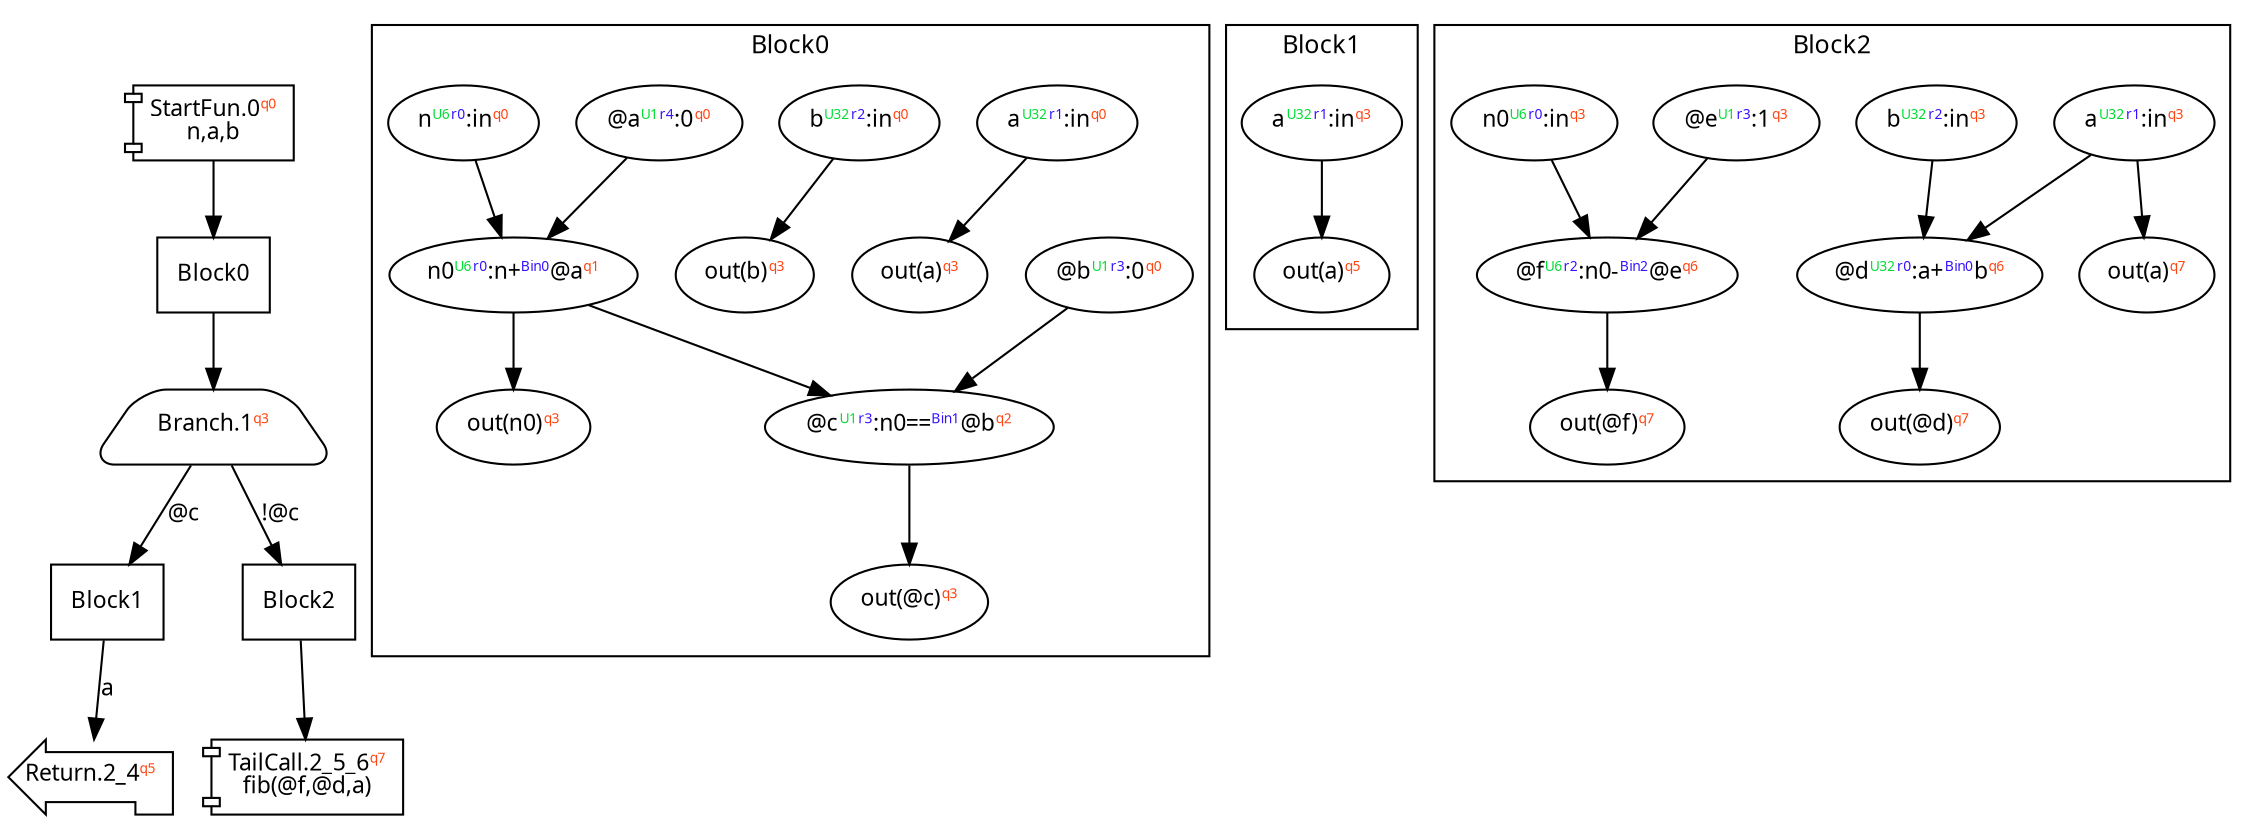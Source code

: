 digraph Program_ {
graph [fontname = "Monaco", fontsize = 12, ranksep = 0.5];
node [shape = box, fontname = "Monaco", fontsize = 11; colorscheme = pastel19];
edge [fontname = "Monaco", fontsize = 11; colorscheme = pastel19];
Jump0[label = <StartFun.0<font color="#ff4411" point-size="8"><sup>q0</sup></font><br/>n,a,b>; shape = component];
Jump0 -> Block0;
Jump1[
  label = <Branch.1<font color="#ff4411" point-size="8"><sup>q3</sup></font>>;
  shape = trapezium; style = rounded;
];
Block0 -> Jump1;
Jump1 -> Block1 [label="@c"];
Jump1 -> Block2 [label="!@c"];
Jump2_4[label = <Return.2_4<font color="#ff4411" point-size="8"><sup>q5</sup></font>>; shape = lpromoter];
Block1 -> Jump2_4 [label="a"];
Jump2_5_6[label = <TailCall.2_5_6<font color="#ff4411" point-size="8"><sup>q7</sup></font><br/>fib(@f,@d,a)>; shape = component];
Block2 -> Jump2_5_6;
Block0 [label = "Block0"];
Block1 [label = "Block1"];
Block2 [label = "Block2"];
subgraph cluster_dfg_Block0{
node [shape = oval];
label = "Block0";
ndBlock0_0 [label=<out(b)<font color="#ff4411" point-size="8"><sup>q3</sup></font>>];ndBlock0_1 [label=<out(n0)<font color="#ff4411" point-size="8"><sup>q3</sup></font>>];ndBlock0_2 [label=<n0<font color="#00dd33" point-size="8"><sup>U6</sup></font><font color="#3311ff" point-size="8"><sup>r0</sup></font>:n+<font color="#3311ff" point-size="8"><sup>Bin0</sup></font>@a<font color="#ff4411" point-size="8"><sup>q1</sup></font>>];ndBlock0_3 [label=<@b<font color="#00dd33" point-size="8"><sup>U1</sup></font><font color="#3311ff" point-size="8"><sup>r3</sup></font>:0<font color="#ff4411" point-size="8"><sup>q0</sup></font>>];ndBlock0_4 [label=<out(@c)<font color="#ff4411" point-size="8"><sup>q3</sup></font>>];ndBlock0_5 [label=<@c<font color="#00dd33" point-size="8"><sup>U1</sup></font><font color="#3311ff" point-size="8"><sup>r3</sup></font>:n0==<font color="#3311ff" point-size="8"><sup>Bin1</sup></font>@b<font color="#ff4411" point-size="8"><sup>q2</sup></font>>];ndBlock0_6 [label=<a<font color="#00dd33" point-size="8"><sup>U32</sup></font><font color="#3311ff" point-size="8"><sup>r1</sup></font>:in<font color="#ff4411" point-size="8"><sup>q0</sup></font>>];ndBlock0_7 [label=<b<font color="#00dd33" point-size="8"><sup>U32</sup></font><font color="#3311ff" point-size="8"><sup>r2</sup></font>:in<font color="#ff4411" point-size="8"><sup>q0</sup></font>>];ndBlock0_8 [label=<out(a)<font color="#ff4411" point-size="8"><sup>q3</sup></font>>];ndBlock0_9 [label=<@a<font color="#00dd33" point-size="8"><sup>U1</sup></font><font color="#3311ff" point-size="8"><sup>r4</sup></font>:0<font color="#ff4411" point-size="8"><sup>q0</sup></font>>];ndBlock0_10 [label=<n<font color="#00dd33" point-size="8"><sup>U6</sup></font><font color="#3311ff" point-size="8"><sup>r0</sup></font>:in<font color="#ff4411" point-size="8"><sup>q0</sup></font>>];ndBlock0_6 -> ndBlock0_8;
ndBlock0_9 -> ndBlock0_2;
ndBlock0_10 -> ndBlock0_2;
ndBlock0_2 -> ndBlock0_5;
ndBlock0_3 -> ndBlock0_5;
ndBlock0_5 -> ndBlock0_4;
ndBlock0_7 -> ndBlock0_0;
ndBlock0_2 -> ndBlock0_1;
}subgraph cluster_dfg_Block1{
node [shape = oval];
label = "Block1";
ndBlock1_0 [label=<a<font color="#00dd33" point-size="8"><sup>U32</sup></font><font color="#3311ff" point-size="8"><sup>r1</sup></font>:in<font color="#ff4411" point-size="8"><sup>q3</sup></font>>];ndBlock1_1 [label=<out(a)<font color="#ff4411" point-size="8"><sup>q5</sup></font>>];ndBlock1_0 -> ndBlock1_1;
}subgraph cluster_dfg_Block2{
node [shape = oval];
label = "Block2";
ndBlock2_0 [label=<@e<font color="#00dd33" point-size="8"><sup>U1</sup></font><font color="#3311ff" point-size="8"><sup>r3</sup></font>:1<font color="#ff4411" point-size="8"><sup>q3</sup></font>>];ndBlock2_1 [label=<@f<font color="#00dd33" point-size="8"><sup>U6</sup></font><font color="#3311ff" point-size="8"><sup>r2</sup></font>:n0-<font color="#3311ff" point-size="8"><sup>Bin2</sup></font>@e<font color="#ff4411" point-size="8"><sup>q6</sup></font>>];ndBlock2_2 [label=<out(@d)<font color="#ff4411" point-size="8"><sup>q7</sup></font>>];ndBlock2_3 [label=<@d<font color="#00dd33" point-size="8"><sup>U32</sup></font><font color="#3311ff" point-size="8"><sup>r0</sup></font>:a+<font color="#3311ff" point-size="8"><sup>Bin0</sup></font>b<font color="#ff4411" point-size="8"><sup>q6</sup></font>>];ndBlock2_4 [label=<a<font color="#00dd33" point-size="8"><sup>U32</sup></font><font color="#3311ff" point-size="8"><sup>r1</sup></font>:in<font color="#ff4411" point-size="8"><sup>q3</sup></font>>];ndBlock2_5 [label=<out(a)<font color="#ff4411" point-size="8"><sup>q7</sup></font>>];ndBlock2_6 [label=<out(@f)<font color="#ff4411" point-size="8"><sup>q7</sup></font>>];ndBlock2_7 [label=<b<font color="#00dd33" point-size="8"><sup>U32</sup></font><font color="#3311ff" point-size="8"><sup>r2</sup></font>:in<font color="#ff4411" point-size="8"><sup>q3</sup></font>>];ndBlock2_8 [label=<n0<font color="#00dd33" point-size="8"><sup>U6</sup></font><font color="#3311ff" point-size="8"><sup>r0</sup></font>:in<font color="#ff4411" point-size="8"><sup>q3</sup></font>>];ndBlock2_4 -> ndBlock2_5;
ndBlock2_3 -> ndBlock2_2;
ndBlock2_1 -> ndBlock2_6;
ndBlock2_4 -> ndBlock2_3;
ndBlock2_7 -> ndBlock2_3;
ndBlock2_0 -> ndBlock2_1;
ndBlock2_8 -> ndBlock2_1;
}}
